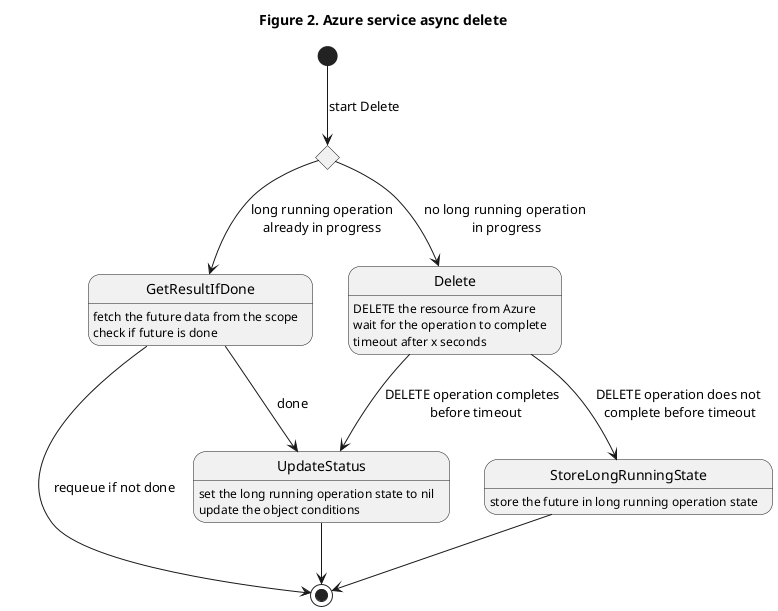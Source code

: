@startuml
title Figure 2. Azure service async delete
state longrunningopinprogress <<choice>>

[*]     --> longrunningopinprogress : start Delete
longrunningopinprogress --> GetResultIfDone   : long running operation\nalready in progress
GetResultIfDone : fetch the future data from the scope
GetResultIfDone : check if future is done

GetResultIfDone --> [*] : requeue if not done
GetResultIfDone --> UpdateStatus : done
UpdateStatus : set the long running operation state to nil
UpdateStatus : update the object conditions
UpdateStatus --> [*]

longrunningopinprogress --> Delete  : no long running operation\n in progress
Delete : DELETE the resource from Azure
Delete : wait for the operation to complete
Delete : timeout after x seconds

Delete --> UpdateStatus : DELETE operation completes \n before timeout
Delete --> StoreLongRunningState : DELETE operation does not\n complete before timeout
StoreLongRunningState: store the future in long running operation state

StoreLongRunningState --> [*]

@enduml
